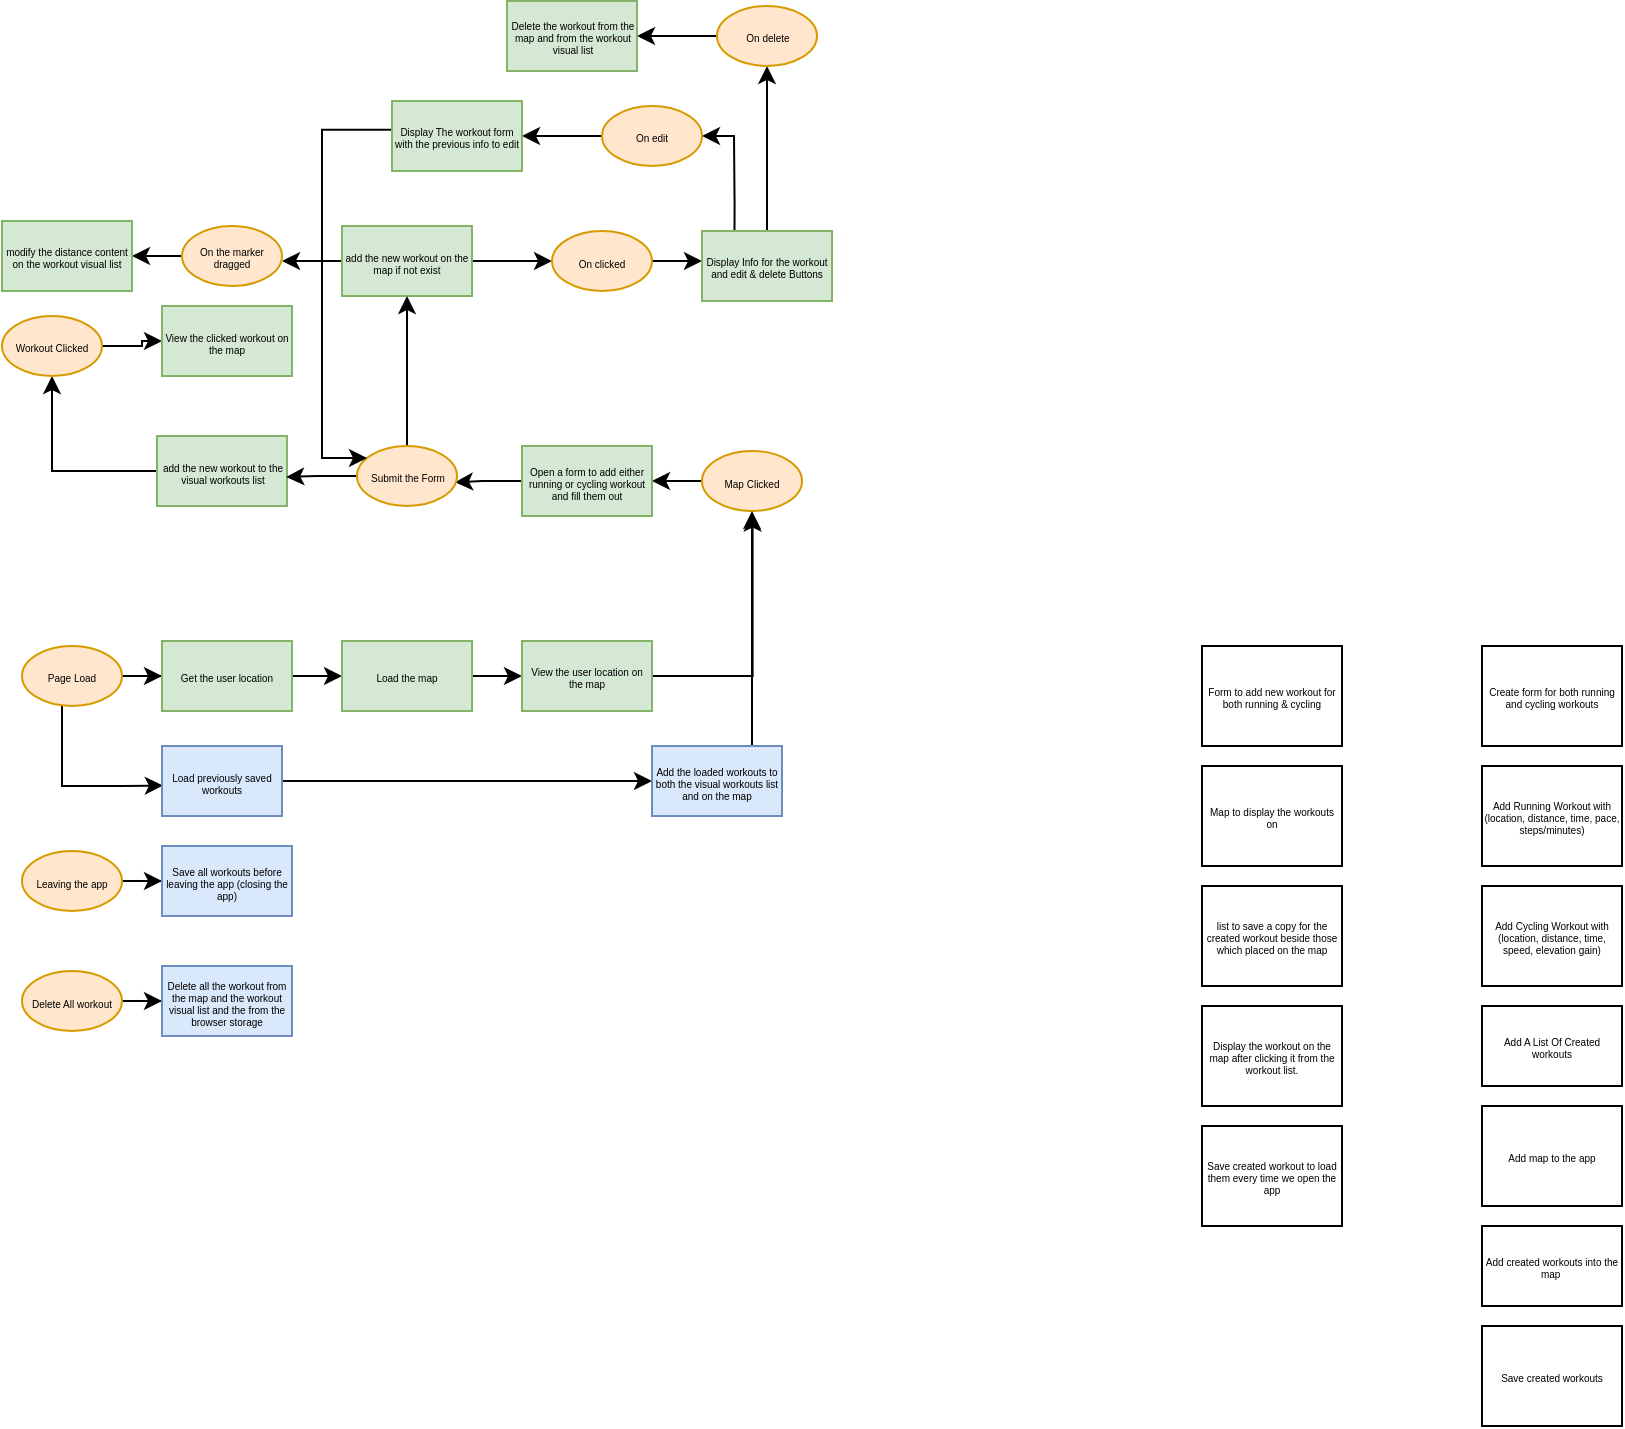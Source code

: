 <mxfile version="20.7.4" type="device"><diagram id="rd_j_HvBFFyBtlfR25yi" name="Page-1"><mxGraphModel dx="500" dy="263" grid="1" gridSize="10" guides="1" tooltips="1" connect="1" arrows="1" fold="1" page="1" pageScale="1" pageWidth="850" pageHeight="1100" math="0" shadow="0"><root><mxCell id="0"/><mxCell id="1" parent="0"/><mxCell id="rIyFbyOKHlw92HfWpcFg-2" value="Add Running Workout with (location, distance, time, pace, steps/minutes)" style="rounded=0;whiteSpace=wrap;html=1;fontSize=5;" parent="1" vertex="1"><mxGeometry x="750" y="610" width="70" height="50" as="geometry"/></mxCell><mxCell id="rIyFbyOKHlw92HfWpcFg-3" value="Add Cycling Workout with (location, distance, time, speed, elevation gain)" style="rounded=0;whiteSpace=wrap;html=1;fontSize=5;" parent="1" vertex="1"><mxGeometry x="750" y="670" width="70" height="50" as="geometry"/></mxCell><mxCell id="rIyFbyOKHlw92HfWpcFg-4" value="Add A List Of Created workouts" style="rounded=0;whiteSpace=wrap;html=1;fontSize=5;" parent="1" vertex="1"><mxGeometry x="750" y="730" width="70" height="40" as="geometry"/></mxCell><mxCell id="rIyFbyOKHlw92HfWpcFg-10" value="Add created workouts into the map&amp;nbsp;" style="rounded=0;whiteSpace=wrap;html=1;fontSize=5;" parent="1" vertex="1"><mxGeometry x="750" y="840" width="70" height="40" as="geometry"/></mxCell><mxCell id="rIyFbyOKHlw92HfWpcFg-11" value="Save created workouts" style="rounded=0;whiteSpace=wrap;html=1;fontSize=5;" parent="1" vertex="1"><mxGeometry x="750" y="890" width="70" height="50" as="geometry"/></mxCell><mxCell id="rIyFbyOKHlw92HfWpcFg-13" value="Add map to the app" style="rounded=0;whiteSpace=wrap;html=1;fontSize=5;" parent="1" vertex="1"><mxGeometry x="750" y="780" width="70" height="50" as="geometry"/></mxCell><mxCell id="rIyFbyOKHlw92HfWpcFg-14" value="Create form for both running and cycling workouts" style="rounded=0;whiteSpace=wrap;html=1;fontSize=5;" parent="1" vertex="1"><mxGeometry x="750" y="550" width="70" height="50" as="geometry"/></mxCell><mxCell id="rIyFbyOKHlw92HfWpcFg-15" value="Map to display the workouts on" style="rounded=0;whiteSpace=wrap;html=1;fontSize=5;" parent="1" vertex="1"><mxGeometry x="610" y="610" width="70" height="50" as="geometry"/></mxCell><mxCell id="rIyFbyOKHlw92HfWpcFg-16" value="Form to add new workout for both running &amp;amp; cycling" style="rounded=0;whiteSpace=wrap;html=1;fontSize=5;" parent="1" vertex="1"><mxGeometry x="610" y="550" width="70" height="50" as="geometry"/></mxCell><mxCell id="rIyFbyOKHlw92HfWpcFg-17" value="list to save a copy for the created workout beside those which placed on the map" style="rounded=0;whiteSpace=wrap;html=1;fontSize=5;" parent="1" vertex="1"><mxGeometry x="610" y="670" width="70" height="50" as="geometry"/></mxCell><mxCell id="rIyFbyOKHlw92HfWpcFg-18" value="Save created workout to load them every time we open the app" style="rounded=0;whiteSpace=wrap;html=1;fontSize=5;" parent="1" vertex="1"><mxGeometry x="610" y="790" width="70" height="50" as="geometry"/></mxCell><mxCell id="rIyFbyOKHlw92HfWpcFg-19" value="Display the workout on the map after clicking it from the workout list." style="rounded=0;whiteSpace=wrap;html=1;fontSize=5;" parent="1" vertex="1"><mxGeometry x="610" y="730" width="70" height="50" as="geometry"/></mxCell><mxCell id="rIyFbyOKHlw92HfWpcFg-24" value="" style="edgeStyle=orthogonalEdgeStyle;rounded=0;orthogonalLoop=1;jettySize=auto;html=1;fontSize=5;" parent="1" source="rIyFbyOKHlw92HfWpcFg-20" target="rIyFbyOKHlw92HfWpcFg-23" edge="1"><mxGeometry relative="1" as="geometry"/></mxCell><mxCell id="rIyFbyOKHlw92HfWpcFg-60" style="edgeStyle=orthogonalEdgeStyle;rounded=0;orthogonalLoop=1;jettySize=auto;html=1;entryX=0.007;entryY=0.566;entryDx=0;entryDy=0;entryPerimeter=0;fontSize=5;" parent="1" source="rIyFbyOKHlw92HfWpcFg-20" target="rIyFbyOKHlw92HfWpcFg-59" edge="1"><mxGeometry relative="1" as="geometry"><Array as="points"><mxPoint x="40" y="620"/><mxPoint x="70" y="620"/></Array></mxGeometry></mxCell><mxCell id="rIyFbyOKHlw92HfWpcFg-20" value="Page Load" style="ellipse;whiteSpace=wrap;html=1;fontSize=5;fillColor=#ffe6cc;strokeColor=#d79b00;" parent="1" vertex="1"><mxGeometry x="20" y="550" width="50" height="30" as="geometry"/></mxCell><mxCell id="rIyFbyOKHlw92HfWpcFg-28" style="edgeStyle=orthogonalEdgeStyle;rounded=0;orthogonalLoop=1;jettySize=auto;html=1;exitX=1;exitY=0.5;exitDx=0;exitDy=0;entryX=0;entryY=0.5;entryDx=0;entryDy=0;fontSize=5;" parent="1" source="rIyFbyOKHlw92HfWpcFg-23" target="rIyFbyOKHlw92HfWpcFg-27" edge="1"><mxGeometry relative="1" as="geometry"/></mxCell><mxCell id="rIyFbyOKHlw92HfWpcFg-23" value="Get the user location" style="whiteSpace=wrap;html=1;fontSize=5;fillColor=#d5e8d4;strokeColor=#82b366;" parent="1" vertex="1"><mxGeometry x="90" y="547.5" width="65" height="35" as="geometry"/></mxCell><mxCell id="rIyFbyOKHlw92HfWpcFg-30" style="edgeStyle=orthogonalEdgeStyle;rounded=0;orthogonalLoop=1;jettySize=auto;html=1;exitX=1;exitY=0.5;exitDx=0;exitDy=0;fontSize=5;" parent="1" source="rIyFbyOKHlw92HfWpcFg-27" target="rIyFbyOKHlw92HfWpcFg-29" edge="1"><mxGeometry relative="1" as="geometry"/></mxCell><mxCell id="rIyFbyOKHlw92HfWpcFg-27" value="Load the map" style="whiteSpace=wrap;html=1;fontSize=5;fillColor=#d5e8d4;strokeColor=#82b366;" parent="1" vertex="1"><mxGeometry x="180" y="547.5" width="65" height="35" as="geometry"/></mxCell><mxCell id="rIyFbyOKHlw92HfWpcFg-33" style="edgeStyle=orthogonalEdgeStyle;rounded=0;orthogonalLoop=1;jettySize=auto;html=1;entryX=0.506;entryY=1.043;entryDx=0;entryDy=0;entryPerimeter=0;fontSize=5;" parent="1" source="rIyFbyOKHlw92HfWpcFg-29" target="rIyFbyOKHlw92HfWpcFg-32" edge="1"><mxGeometry relative="1" as="geometry"/></mxCell><mxCell id="rIyFbyOKHlw92HfWpcFg-29" value="View the user location on the map" style="whiteSpace=wrap;html=1;fontSize=5;fillColor=#d5e8d4;strokeColor=#82b366;" parent="1" vertex="1"><mxGeometry x="270" y="547.5" width="65" height="35" as="geometry"/></mxCell><mxCell id="rIyFbyOKHlw92HfWpcFg-41" style="edgeStyle=orthogonalEdgeStyle;rounded=0;orthogonalLoop=1;jettySize=auto;html=1;fontSize=5;" parent="1" source="rIyFbyOKHlw92HfWpcFg-32" target="rIyFbyOKHlw92HfWpcFg-35" edge="1"><mxGeometry relative="1" as="geometry"/></mxCell><mxCell id="rIyFbyOKHlw92HfWpcFg-32" value="Map Clicked" style="ellipse;whiteSpace=wrap;html=1;fontSize=5;fillColor=#ffe6cc;strokeColor=#d79b00;" parent="1" vertex="1"><mxGeometry x="360" y="452.5" width="50" height="30" as="geometry"/></mxCell><mxCell id="rIyFbyOKHlw92HfWpcFg-71" style="edgeStyle=orthogonalEdgeStyle;rounded=0;orthogonalLoop=1;jettySize=auto;html=1;entryX=0.98;entryY=0.605;entryDx=0;entryDy=0;entryPerimeter=0;fontSize=5;" parent="1" source="rIyFbyOKHlw92HfWpcFg-35" target="rIyFbyOKHlw92HfWpcFg-70" edge="1"><mxGeometry relative="1" as="geometry"/></mxCell><mxCell id="rIyFbyOKHlw92HfWpcFg-35" value="Open a form to add either running or cycling workout and fill them out" style="whiteSpace=wrap;html=1;fontSize=5;fillColor=#d5e8d4;strokeColor=#82b366;" parent="1" vertex="1"><mxGeometry x="270" y="450" width="65" height="35" as="geometry"/></mxCell><mxCell id="5S1AV0pQ2Vk5dHV9bFEc-11" style="edgeStyle=orthogonalEdgeStyle;rounded=0;orthogonalLoop=1;jettySize=auto;html=1;exitX=1;exitY=0.5;exitDx=0;exitDy=0;" parent="1" source="rIyFbyOKHlw92HfWpcFg-38" target="5S1AV0pQ2Vk5dHV9bFEc-3" edge="1"><mxGeometry relative="1" as="geometry"/></mxCell><mxCell id="5S1AV0pQ2Vk5dHV9bFEc-20" style="edgeStyle=orthogonalEdgeStyle;rounded=0;orthogonalLoop=1;jettySize=auto;html=1;entryX=1;entryY=0.583;entryDx=0;entryDy=0;entryPerimeter=0;" parent="1" source="rIyFbyOKHlw92HfWpcFg-38" target="5S1AV0pQ2Vk5dHV9bFEc-19" edge="1"><mxGeometry relative="1" as="geometry"/></mxCell><mxCell id="rIyFbyOKHlw92HfWpcFg-38" value="add the new workout on the map if not exist" style="whiteSpace=wrap;html=1;fontSize=5;fillColor=#d5e8d4;strokeColor=#82b366;" parent="1" vertex="1"><mxGeometry x="180" y="340" width="65" height="35" as="geometry"/></mxCell><mxCell id="rIyFbyOKHlw92HfWpcFg-66" style="edgeStyle=orthogonalEdgeStyle;rounded=0;orthogonalLoop=1;jettySize=auto;html=1;entryX=0.5;entryY=1;entryDx=0;entryDy=0;fontSize=5;" parent="1" source="rIyFbyOKHlw92HfWpcFg-40" target="rIyFbyOKHlw92HfWpcFg-65" edge="1"><mxGeometry relative="1" as="geometry"/></mxCell><mxCell id="rIyFbyOKHlw92HfWpcFg-40" value="add the new workout to the visual workouts list" style="whiteSpace=wrap;html=1;fontSize=5;fillColor=#d5e8d4;strokeColor=#82b366;" parent="1" vertex="1"><mxGeometry x="87.5" y="445" width="65" height="35" as="geometry"/></mxCell><mxCell id="rIyFbyOKHlw92HfWpcFg-54" value="" style="edgeStyle=orthogonalEdgeStyle;rounded=0;orthogonalLoop=1;jettySize=auto;html=1;fontSize=5;" parent="1" source="rIyFbyOKHlw92HfWpcFg-55" target="rIyFbyOKHlw92HfWpcFg-56" edge="1"><mxGeometry relative="1" as="geometry"/></mxCell><mxCell id="rIyFbyOKHlw92HfWpcFg-55" value="Leaving the app" style="ellipse;whiteSpace=wrap;html=1;fontSize=5;fillColor=#ffe6cc;strokeColor=#d79b00;" parent="1" vertex="1"><mxGeometry x="20" y="652.5" width="50" height="30" as="geometry"/></mxCell><mxCell id="rIyFbyOKHlw92HfWpcFg-56" value="Save all workouts before leaving the app (closing the app)" style="whiteSpace=wrap;html=1;fontSize=5;fillColor=#dae8fc;strokeColor=#6c8ebf;" parent="1" vertex="1"><mxGeometry x="90" y="650" width="65" height="35" as="geometry"/></mxCell><mxCell id="rIyFbyOKHlw92HfWpcFg-62" style="edgeStyle=orthogonalEdgeStyle;rounded=0;orthogonalLoop=1;jettySize=auto;html=1;entryX=0;entryY=0.5;entryDx=0;entryDy=0;fontSize=5;" parent="1" source="rIyFbyOKHlw92HfWpcFg-59" target="rIyFbyOKHlw92HfWpcFg-61" edge="1"><mxGeometry relative="1" as="geometry"/></mxCell><mxCell id="rIyFbyOKHlw92HfWpcFg-59" value="Load previously saved workouts" style="whiteSpace=wrap;html=1;fontSize=5;fillColor=#dae8fc;strokeColor=#6c8ebf;" parent="1" vertex="1"><mxGeometry x="90" y="600" width="60" height="35" as="geometry"/></mxCell><mxCell id="rIyFbyOKHlw92HfWpcFg-63" style="edgeStyle=orthogonalEdgeStyle;rounded=0;orthogonalLoop=1;jettySize=auto;html=1;entryX=0.5;entryY=1;entryDx=0;entryDy=0;fontSize=5;" parent="1" source="rIyFbyOKHlw92HfWpcFg-61" target="rIyFbyOKHlw92HfWpcFg-32" edge="1"><mxGeometry relative="1" as="geometry"><Array as="points"><mxPoint x="385" y="540"/><mxPoint x="385" y="540"/></Array></mxGeometry></mxCell><mxCell id="rIyFbyOKHlw92HfWpcFg-61" value="Add the loaded workouts to both the visual workouts list and on the map" style="whiteSpace=wrap;html=1;fontSize=5;fillColor=#dae8fc;strokeColor=#6c8ebf;" parent="1" vertex="1"><mxGeometry x="335" y="600" width="65" height="35" as="geometry"/></mxCell><mxCell id="rIyFbyOKHlw92HfWpcFg-68" style="edgeStyle=orthogonalEdgeStyle;rounded=0;orthogonalLoop=1;jettySize=auto;html=1;entryX=0;entryY=0.5;entryDx=0;entryDy=0;fontSize=5;" parent="1" source="rIyFbyOKHlw92HfWpcFg-65" target="rIyFbyOKHlw92HfWpcFg-67" edge="1"><mxGeometry relative="1" as="geometry"/></mxCell><mxCell id="rIyFbyOKHlw92HfWpcFg-65" value="Workout Clicked" style="ellipse;whiteSpace=wrap;html=1;fontSize=5;fillColor=#ffe6cc;strokeColor=#d79b00;" parent="1" vertex="1"><mxGeometry x="10" y="385" width="50" height="30" as="geometry"/></mxCell><mxCell id="rIyFbyOKHlw92HfWpcFg-67" value="View the clicked workout on the map" style="whiteSpace=wrap;html=1;fontSize=5;fillColor=#d5e8d4;strokeColor=#82b366;" parent="1" vertex="1"><mxGeometry x="90" y="380" width="65" height="35" as="geometry"/></mxCell><mxCell id="5S1AV0pQ2Vk5dHV9bFEc-1" style="edgeStyle=orthogonalEdgeStyle;rounded=0;orthogonalLoop=1;jettySize=auto;html=1;entryX=0.5;entryY=1;entryDx=0;entryDy=0;" parent="1" source="rIyFbyOKHlw92HfWpcFg-70" target="rIyFbyOKHlw92HfWpcFg-38" edge="1"><mxGeometry relative="1" as="geometry"/></mxCell><mxCell id="5S1AV0pQ2Vk5dHV9bFEc-2" style="edgeStyle=orthogonalEdgeStyle;rounded=0;orthogonalLoop=1;jettySize=auto;html=1;entryX=0.994;entryY=0.585;entryDx=0;entryDy=0;entryPerimeter=0;" parent="1" source="rIyFbyOKHlw92HfWpcFg-70" target="rIyFbyOKHlw92HfWpcFg-40" edge="1"><mxGeometry relative="1" as="geometry"/></mxCell><mxCell id="rIyFbyOKHlw92HfWpcFg-70" value="Submit the Form" style="ellipse;whiteSpace=wrap;html=1;fontSize=5;fillColor=#ffe6cc;strokeColor=#d79b00;" parent="1" vertex="1"><mxGeometry x="187.5" y="450" width="50" height="30" as="geometry"/></mxCell><mxCell id="5S1AV0pQ2Vk5dHV9bFEc-18" style="edgeStyle=orthogonalEdgeStyle;rounded=0;orthogonalLoop=1;jettySize=auto;html=1;exitX=1;exitY=0.5;exitDx=0;exitDy=0;entryX=0;entryY=0.433;entryDx=0;entryDy=0;entryPerimeter=0;" parent="1" source="5S1AV0pQ2Vk5dHV9bFEc-3" target="5S1AV0pQ2Vk5dHV9bFEc-4" edge="1"><mxGeometry relative="1" as="geometry"/></mxCell><mxCell id="5S1AV0pQ2Vk5dHV9bFEc-3" value="On clicked" style="ellipse;whiteSpace=wrap;html=1;fontSize=5;fillColor=#ffe6cc;strokeColor=#d79b00;" parent="1" vertex="1"><mxGeometry x="285" y="342.5" width="50" height="30" as="geometry"/></mxCell><mxCell id="5S1AV0pQ2Vk5dHV9bFEc-13" style="edgeStyle=orthogonalEdgeStyle;rounded=0;orthogonalLoop=1;jettySize=auto;html=1;exitX=0.5;exitY=0;exitDx=0;exitDy=0;entryX=0.5;entryY=1;entryDx=0;entryDy=0;" parent="1" source="5S1AV0pQ2Vk5dHV9bFEc-4" target="5S1AV0pQ2Vk5dHV9bFEc-6" edge="1"><mxGeometry relative="1" as="geometry"/></mxCell><mxCell id="5S1AV0pQ2Vk5dHV9bFEc-14" style="edgeStyle=orthogonalEdgeStyle;rounded=0;orthogonalLoop=1;jettySize=auto;html=1;exitX=0.25;exitY=0;exitDx=0;exitDy=0;entryX=1;entryY=0.5;entryDx=0;entryDy=0;" parent="1" source="5S1AV0pQ2Vk5dHV9bFEc-4" target="5S1AV0pQ2Vk5dHV9bFEc-5" edge="1"><mxGeometry relative="1" as="geometry"><Array as="points"><mxPoint x="376" y="330"/><mxPoint x="376" y="295"/></Array></mxGeometry></mxCell><mxCell id="5S1AV0pQ2Vk5dHV9bFEc-4" value="Display Info for the workout and edit &amp;amp; delete Buttons" style="whiteSpace=wrap;html=1;fontSize=5;fillColor=#d5e8d4;strokeColor=#82b366;" parent="1" vertex="1"><mxGeometry x="360" y="342.5" width="65" height="35" as="geometry"/></mxCell><mxCell id="5S1AV0pQ2Vk5dHV9bFEc-15" style="edgeStyle=orthogonalEdgeStyle;rounded=0;orthogonalLoop=1;jettySize=auto;html=1;entryX=1;entryY=0.5;entryDx=0;entryDy=0;" parent="1" source="5S1AV0pQ2Vk5dHV9bFEc-5" target="5S1AV0pQ2Vk5dHV9bFEc-7" edge="1"><mxGeometry relative="1" as="geometry"/></mxCell><mxCell id="5S1AV0pQ2Vk5dHV9bFEc-5" value="On edit" style="ellipse;whiteSpace=wrap;html=1;fontSize=5;fillColor=#ffe6cc;strokeColor=#d79b00;" parent="1" vertex="1"><mxGeometry x="310" y="280" width="50" height="30" as="geometry"/></mxCell><mxCell id="5S1AV0pQ2Vk5dHV9bFEc-16" style="edgeStyle=orthogonalEdgeStyle;rounded=0;orthogonalLoop=1;jettySize=auto;html=1;" parent="1" source="5S1AV0pQ2Vk5dHV9bFEc-6" target="5S1AV0pQ2Vk5dHV9bFEc-8" edge="1"><mxGeometry relative="1" as="geometry"/></mxCell><mxCell id="5S1AV0pQ2Vk5dHV9bFEc-6" value="On delete" style="ellipse;whiteSpace=wrap;html=1;fontSize=5;fillColor=#ffe6cc;strokeColor=#d79b00;" parent="1" vertex="1"><mxGeometry x="367.5" y="230" width="50" height="30" as="geometry"/></mxCell><mxCell id="5S1AV0pQ2Vk5dHV9bFEc-17" style="edgeStyle=orthogonalEdgeStyle;rounded=0;orthogonalLoop=1;jettySize=auto;html=1;exitX=-0.001;exitY=0.41;exitDx=0;exitDy=0;exitPerimeter=0;" parent="1" source="5S1AV0pQ2Vk5dHV9bFEc-7" target="rIyFbyOKHlw92HfWpcFg-70" edge="1"><mxGeometry relative="1" as="geometry"><Array as="points"><mxPoint x="170" y="292"/><mxPoint x="170" y="456"/></Array></mxGeometry></mxCell><mxCell id="5S1AV0pQ2Vk5dHV9bFEc-7" value="Display The workout form with the previous info to edit" style="whiteSpace=wrap;html=1;fontSize=5;fillColor=#d5e8d4;strokeColor=#82b366;" parent="1" vertex="1"><mxGeometry x="205" y="277.5" width="65" height="35" as="geometry"/></mxCell><mxCell id="5S1AV0pQ2Vk5dHV9bFEc-8" value="Delete the workout from the map and from the workout visual list" style="whiteSpace=wrap;html=1;fontSize=5;fillColor=#d5e8d4;strokeColor=#82b366;" parent="1" vertex="1"><mxGeometry x="262.5" y="227.5" width="65" height="35" as="geometry"/></mxCell><mxCell id="5S1AV0pQ2Vk5dHV9bFEc-22" style="edgeStyle=orthogonalEdgeStyle;rounded=0;orthogonalLoop=1;jettySize=auto;html=1;entryX=1;entryY=0.5;entryDx=0;entryDy=0;" parent="1" source="5S1AV0pQ2Vk5dHV9bFEc-19" target="5S1AV0pQ2Vk5dHV9bFEc-21" edge="1"><mxGeometry relative="1" as="geometry"/></mxCell><mxCell id="5S1AV0pQ2Vk5dHV9bFEc-19" value="On the marker dragged" style="ellipse;whiteSpace=wrap;html=1;fontSize=5;fillColor=#ffe6cc;strokeColor=#d79b00;" parent="1" vertex="1"><mxGeometry x="100" y="340" width="50" height="30" as="geometry"/></mxCell><mxCell id="5S1AV0pQ2Vk5dHV9bFEc-21" value="modify the distance content on the workout visual list" style="whiteSpace=wrap;html=1;fontSize=5;fillColor=#d5e8d4;strokeColor=#82b366;" parent="1" vertex="1"><mxGeometry x="10" y="337.5" width="65" height="35" as="geometry"/></mxCell><mxCell id="5S1AV0pQ2Vk5dHV9bFEc-23" value="" style="edgeStyle=orthogonalEdgeStyle;rounded=0;orthogonalLoop=1;jettySize=auto;html=1;fontSize=5;" parent="1" source="5S1AV0pQ2Vk5dHV9bFEc-24" target="5S1AV0pQ2Vk5dHV9bFEc-25" edge="1"><mxGeometry relative="1" as="geometry"/></mxCell><mxCell id="5S1AV0pQ2Vk5dHV9bFEc-24" value="Delete All workout" style="ellipse;whiteSpace=wrap;html=1;fontSize=5;fillColor=#ffe6cc;strokeColor=#d79b00;" parent="1" vertex="1"><mxGeometry x="20" y="712.5" width="50" height="30" as="geometry"/></mxCell><mxCell id="5S1AV0pQ2Vk5dHV9bFEc-25" value="Delete all the workout from the map and the workout visual list and the from the browser storage" style="whiteSpace=wrap;html=1;fontSize=5;fillColor=#dae8fc;strokeColor=#6c8ebf;" parent="1" vertex="1"><mxGeometry x="90" y="710" width="65" height="35" as="geometry"/></mxCell></root></mxGraphModel></diagram></mxfile>